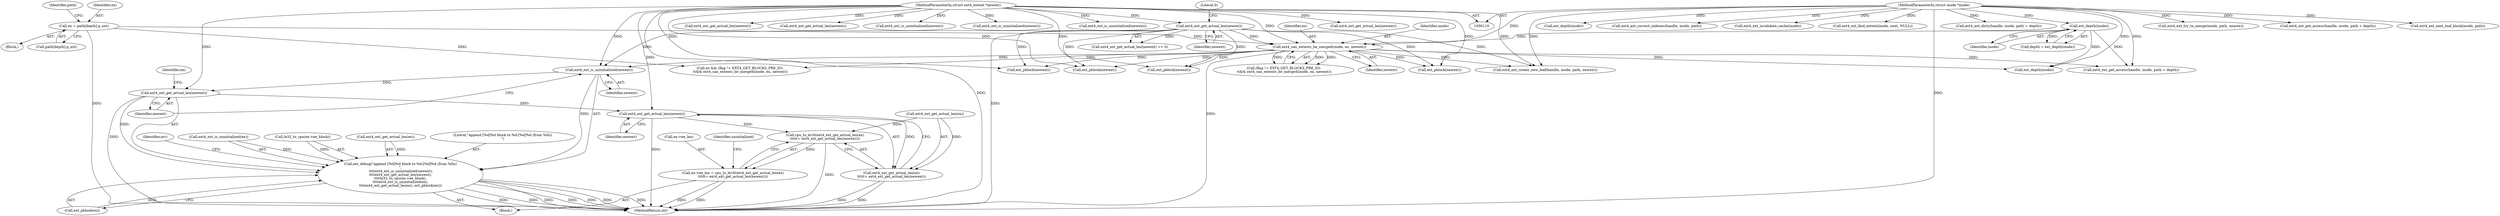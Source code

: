 digraph "0_linux_744692dc059845b2a3022119871846e74d4f6e11_1@pointer" {
"1000171" [label="(Call,ext4_ext_is_uninitialized(newext))"];
"1000164" [label="(Call,ext4_can_extents_be_merged(inode, ex, newext))"];
"1000140" [label="(Call,ext_depth(inode))"];
"1000112" [label="(MethodParameterIn,struct inode *inode)"];
"1000142" [label="(Call,ex = path[depth].p_ext)"];
"1000135" [label="(Call,ext4_ext_get_actual_len(newext))"];
"1000114" [label="(MethodParameterIn,struct ext4_extent *newext)"];
"1000169" [label="(Call,ext_debug(\"append [%d]%d block to %d:[%d]%d (from %llu)\n\",\n \t\t\t\text4_ext_is_uninitialized(newext),\n\t\t\t\text4_ext_get_actual_len(newext),\n\t\t\t\tle32_to_cpu(ex->ee_block),\n\t\t\t\text4_ext_is_uninitialized(ex),\n\t\t\t\text4_ext_get_actual_len(ex), ext_pblock(ex)))"];
"1000173" [label="(Call,ext4_ext_get_actual_len(newext))"];
"1000211" [label="(Call,ext4_ext_get_actual_len(newext))"];
"1000207" [label="(Call,cpu_to_le16(ext4_ext_get_actual_len(ex)\n\t\t\t\t\t+ ext4_ext_get_actual_len(newext)))"];
"1000203" [label="(Call,ex->ee_len = cpu_to_le16(ext4_ext_get_actual_len(ex)\n\t\t\t\t\t+ ext4_ext_get_actual_len(newext)))"];
"1000208" [label="(Call,ext4_ext_get_actual_len(ex)\n\t\t\t\t\t+ ext4_ext_get_actual_len(newext))"];
"1000187" [label="(Call,ext4_ext_get_access(handle, inode, path + depth))"];
"1000516" [label="(Call,ext4_ext_is_uninitialized(newext))"];
"1000166" [label="(Identifier,ex)"];
"1000177" [label="(Identifier,ex)"];
"1000212" [label="(Identifier,newext)"];
"1000142" [label="(Call,ex = path[depth].p_ext)"];
"1000514" [label="(Call,ext_pblock(newext))"];
"1000203" [label="(Call,ex->ee_len = cpu_to_le16(ext4_ext_get_actual_len(ex)\n\t\t\t\t\t+ ext4_ext_get_actual_len(newext)))"];
"1000137" [label="(Literal,0)"];
"1000211" [label="(Call,ext4_ext_get_actual_len(newext))"];
"1000592" [label="(Call,ext4_ext_dirty(handle, inode, path + depth))"];
"1000175" [label="(Call,le32_to_cpu(ex->ee_block))"];
"1000181" [label="(Call,ext4_ext_get_actual_len(ex))"];
"1000208" [label="(Call,ext4_ext_get_actual_len(ex)\n\t\t\t\t\t+ ext4_ext_get_actual_len(newext))"];
"1000140" [label="(Call,ext_depth(inode))"];
"1000454" [label="(Call,ext4_ext_get_actual_len(newext))"];
"1000168" [label="(Block,)"];
"1000144" [label="(Call,path[depth].p_ext)"];
"1000563" [label="(Call,ext_pblock(newext))"];
"1000153" [label="(Identifier,path)"];
"1000214" [label="(Identifier,uninitialized)"];
"1000112" [label="(MethodParameterIn,struct inode *inode)"];
"1000450" [label="(Call,ext_pblock(newext))"];
"1000394" [label="(Call,ext4_ext_get_actual_len(newext))"];
"1000173" [label="(Call,ext4_ext_get_actual_len(newext))"];
"1000171" [label="(Call,ext4_ext_is_uninitialized(newext))"];
"1000518" [label="(Call,ext4_ext_get_actual_len(newext))"];
"1000179" [label="(Call,ext4_ext_is_uninitialized(ex))"];
"1000172" [label="(Identifier,newext)"];
"1000158" [label="(Call,ex && (flag != EXT4_GET_BLOCKS_PRE_IO)\n \t\t&& ext4_can_extents_be_merged(inode, ex, newext))"];
"1000577" [label="(Call,ext4_ext_try_to_merge(inode, path, nearex))"];
"1000342" [label="(Call,ext4_ext_create_new_leaf(handle, inode, path, newext))"];
"1000160" [label="(Call,(flag != EXT4_GET_BLOCKS_PRE_IO)\n \t\t&& ext4_can_extents_be_merged(inode, ex, newext))"];
"1000371" [label="(Call,ext4_ext_get_access(handle, inode, path + depth))"];
"1000207" [label="(Call,cpu_to_le16(ext4_ext_get_actual_len(ex)\n\t\t\t\t\t+ ext4_ext_get_actual_len(newext)))"];
"1000183" [label="(Call,ext_pblock(ex))"];
"1000135" [label="(Call,ext4_ext_get_actual_len(newext))"];
"1000169" [label="(Call,ext_debug(\"append [%d]%d block to %d:[%d]%d (from %llu)\n\",\n \t\t\t\text4_ext_is_uninitialized(newext),\n\t\t\t\text4_ext_get_actual_len(newext),\n\t\t\t\tle32_to_cpu(ex->ee_block),\n\t\t\t\text4_ext_is_uninitialized(ex),\n\t\t\t\text4_ext_get_actual_len(ex), ext_pblock(ex)))"];
"1000114" [label="(MethodParameterIn,struct ext4_extent *newext)"];
"1000170" [label="(Literal,\"append [%d]%d block to %d:[%d]%d (from %llu)\n\")"];
"1000257" [label="(Call,ext4_ext_next_leaf_block(inode, path))"];
"1000452" [label="(Call,ext4_ext_is_uninitialized(newext))"];
"1000209" [label="(Call,ext4_ext_get_actual_len(ex))"];
"1000143" [label="(Identifier,ex)"];
"1000136" [label="(Identifier,newext)"];
"1000165" [label="(Identifier,inode)"];
"1000204" [label="(Call,ex->ee_len)"];
"1000231" [label="(Call,ext_depth(inode))"];
"1000174" [label="(Identifier,newext)"];
"1000610" [label="(MethodReturn,int)"];
"1000352" [label="(Call,ext_depth(inode))"];
"1000583" [label="(Call,ext4_ext_correct_indexes(handle, inode, path))"];
"1000116" [label="(Block,)"];
"1000186" [label="(Identifier,err)"];
"1000167" [label="(Identifier,newext)"];
"1000390" [label="(Call,ext_pblock(newext))"];
"1000392" [label="(Call,ext4_ext_is_uninitialized(newext))"];
"1000164" [label="(Call,ext4_can_extents_be_merged(inode, ex, newext))"];
"1000141" [label="(Identifier,inode)"];
"1000134" [label="(Call,ext4_ext_get_actual_len(newext) == 0)"];
"1000606" [label="(Call,ext4_ext_invalidate_cache(inode))"];
"1000138" [label="(Call,depth = ext_depth(inode))"];
"1000284" [label="(Call,ext4_ext_find_extent(inode, next, NULL))"];
"1000171" -> "1000169"  [label="AST: "];
"1000171" -> "1000172"  [label="CFG: "];
"1000172" -> "1000171"  [label="AST: "];
"1000174" -> "1000171"  [label="CFG: "];
"1000171" -> "1000169"  [label="DDG: "];
"1000164" -> "1000171"  [label="DDG: "];
"1000135" -> "1000171"  [label="DDG: "];
"1000114" -> "1000171"  [label="DDG: "];
"1000171" -> "1000173"  [label="DDG: "];
"1000164" -> "1000160"  [label="AST: "];
"1000164" -> "1000167"  [label="CFG: "];
"1000165" -> "1000164"  [label="AST: "];
"1000166" -> "1000164"  [label="AST: "];
"1000167" -> "1000164"  [label="AST: "];
"1000160" -> "1000164"  [label="CFG: "];
"1000164" -> "1000610"  [label="DDG: "];
"1000164" -> "1000158"  [label="DDG: "];
"1000164" -> "1000160"  [label="DDG: "];
"1000164" -> "1000160"  [label="DDG: "];
"1000164" -> "1000160"  [label="DDG: "];
"1000140" -> "1000164"  [label="DDG: "];
"1000112" -> "1000164"  [label="DDG: "];
"1000142" -> "1000164"  [label="DDG: "];
"1000135" -> "1000164"  [label="DDG: "];
"1000114" -> "1000164"  [label="DDG: "];
"1000164" -> "1000187"  [label="DDG: "];
"1000164" -> "1000231"  [label="DDG: "];
"1000164" -> "1000342"  [label="DDG: "];
"1000164" -> "1000390"  [label="DDG: "];
"1000164" -> "1000450"  [label="DDG: "];
"1000164" -> "1000514"  [label="DDG: "];
"1000164" -> "1000563"  [label="DDG: "];
"1000140" -> "1000138"  [label="AST: "];
"1000140" -> "1000141"  [label="CFG: "];
"1000141" -> "1000140"  [label="AST: "];
"1000138" -> "1000140"  [label="CFG: "];
"1000140" -> "1000138"  [label="DDG: "];
"1000112" -> "1000140"  [label="DDG: "];
"1000140" -> "1000187"  [label="DDG: "];
"1000140" -> "1000231"  [label="DDG: "];
"1000112" -> "1000110"  [label="AST: "];
"1000112" -> "1000610"  [label="DDG: "];
"1000112" -> "1000187"  [label="DDG: "];
"1000112" -> "1000231"  [label="DDG: "];
"1000112" -> "1000257"  [label="DDG: "];
"1000112" -> "1000284"  [label="DDG: "];
"1000112" -> "1000342"  [label="DDG: "];
"1000112" -> "1000352"  [label="DDG: "];
"1000112" -> "1000371"  [label="DDG: "];
"1000112" -> "1000577"  [label="DDG: "];
"1000112" -> "1000583"  [label="DDG: "];
"1000112" -> "1000592"  [label="DDG: "];
"1000112" -> "1000606"  [label="DDG: "];
"1000142" -> "1000116"  [label="AST: "];
"1000142" -> "1000144"  [label="CFG: "];
"1000143" -> "1000142"  [label="AST: "];
"1000144" -> "1000142"  [label="AST: "];
"1000153" -> "1000142"  [label="CFG: "];
"1000142" -> "1000610"  [label="DDG: "];
"1000142" -> "1000158"  [label="DDG: "];
"1000135" -> "1000134"  [label="AST: "];
"1000135" -> "1000136"  [label="CFG: "];
"1000136" -> "1000135"  [label="AST: "];
"1000137" -> "1000135"  [label="CFG: "];
"1000135" -> "1000610"  [label="DDG: "];
"1000135" -> "1000134"  [label="DDG: "];
"1000114" -> "1000135"  [label="DDG: "];
"1000135" -> "1000342"  [label="DDG: "];
"1000135" -> "1000390"  [label="DDG: "];
"1000135" -> "1000450"  [label="DDG: "];
"1000135" -> "1000514"  [label="DDG: "];
"1000135" -> "1000563"  [label="DDG: "];
"1000114" -> "1000110"  [label="AST: "];
"1000114" -> "1000610"  [label="DDG: "];
"1000114" -> "1000173"  [label="DDG: "];
"1000114" -> "1000211"  [label="DDG: "];
"1000114" -> "1000342"  [label="DDG: "];
"1000114" -> "1000390"  [label="DDG: "];
"1000114" -> "1000392"  [label="DDG: "];
"1000114" -> "1000394"  [label="DDG: "];
"1000114" -> "1000450"  [label="DDG: "];
"1000114" -> "1000452"  [label="DDG: "];
"1000114" -> "1000454"  [label="DDG: "];
"1000114" -> "1000514"  [label="DDG: "];
"1000114" -> "1000516"  [label="DDG: "];
"1000114" -> "1000518"  [label="DDG: "];
"1000114" -> "1000563"  [label="DDG: "];
"1000169" -> "1000168"  [label="AST: "];
"1000169" -> "1000183"  [label="CFG: "];
"1000170" -> "1000169"  [label="AST: "];
"1000173" -> "1000169"  [label="AST: "];
"1000175" -> "1000169"  [label="AST: "];
"1000179" -> "1000169"  [label="AST: "];
"1000181" -> "1000169"  [label="AST: "];
"1000183" -> "1000169"  [label="AST: "];
"1000186" -> "1000169"  [label="CFG: "];
"1000169" -> "1000610"  [label="DDG: "];
"1000169" -> "1000610"  [label="DDG: "];
"1000169" -> "1000610"  [label="DDG: "];
"1000169" -> "1000610"  [label="DDG: "];
"1000169" -> "1000610"  [label="DDG: "];
"1000169" -> "1000610"  [label="DDG: "];
"1000169" -> "1000610"  [label="DDG: "];
"1000173" -> "1000169"  [label="DDG: "];
"1000175" -> "1000169"  [label="DDG: "];
"1000179" -> "1000169"  [label="DDG: "];
"1000181" -> "1000169"  [label="DDG: "];
"1000183" -> "1000169"  [label="DDG: "];
"1000173" -> "1000174"  [label="CFG: "];
"1000174" -> "1000173"  [label="AST: "];
"1000177" -> "1000173"  [label="CFG: "];
"1000173" -> "1000610"  [label="DDG: "];
"1000173" -> "1000211"  [label="DDG: "];
"1000211" -> "1000208"  [label="AST: "];
"1000211" -> "1000212"  [label="CFG: "];
"1000212" -> "1000211"  [label="AST: "];
"1000208" -> "1000211"  [label="CFG: "];
"1000211" -> "1000610"  [label="DDG: "];
"1000211" -> "1000207"  [label="DDG: "];
"1000211" -> "1000208"  [label="DDG: "];
"1000207" -> "1000203"  [label="AST: "];
"1000207" -> "1000208"  [label="CFG: "];
"1000208" -> "1000207"  [label="AST: "];
"1000203" -> "1000207"  [label="CFG: "];
"1000207" -> "1000610"  [label="DDG: "];
"1000207" -> "1000203"  [label="DDG: "];
"1000209" -> "1000207"  [label="DDG: "];
"1000203" -> "1000168"  [label="AST: "];
"1000204" -> "1000203"  [label="AST: "];
"1000214" -> "1000203"  [label="CFG: "];
"1000203" -> "1000610"  [label="DDG: "];
"1000203" -> "1000610"  [label="DDG: "];
"1000209" -> "1000208"  [label="AST: "];
"1000208" -> "1000610"  [label="DDG: "];
"1000208" -> "1000610"  [label="DDG: "];
"1000209" -> "1000208"  [label="DDG: "];
}
